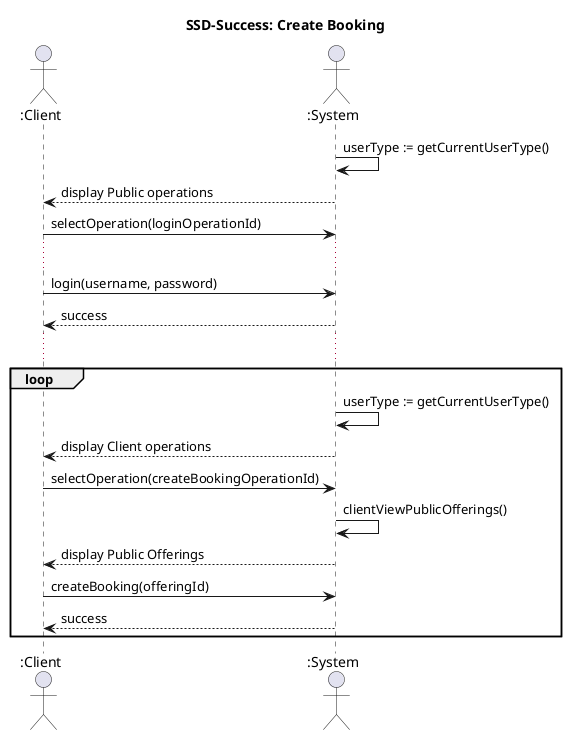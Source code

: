 @startuml SSD-Success: Create Booking
title SSD-Success: Create Booking

actor Client as ":Client"
actor System as ":System"

System -> System: userType := getCurrentUserType()
Client <-- System: display Public operations
Client -> System: selectOperation(loginOperationId)
...
Client -> System: login(username, password)
Client <-- System: success
...
loop
System -> System: userType := getCurrentUserType()
Client <-- System: display Client operations
Client -> System: selectOperation(createBookingOperationId)
System -> System: clientViewPublicOfferings()
Client <-- System: display Public Offerings
Client -> System: createBooking(offeringId)
Client <-- System: success
end

@enduml